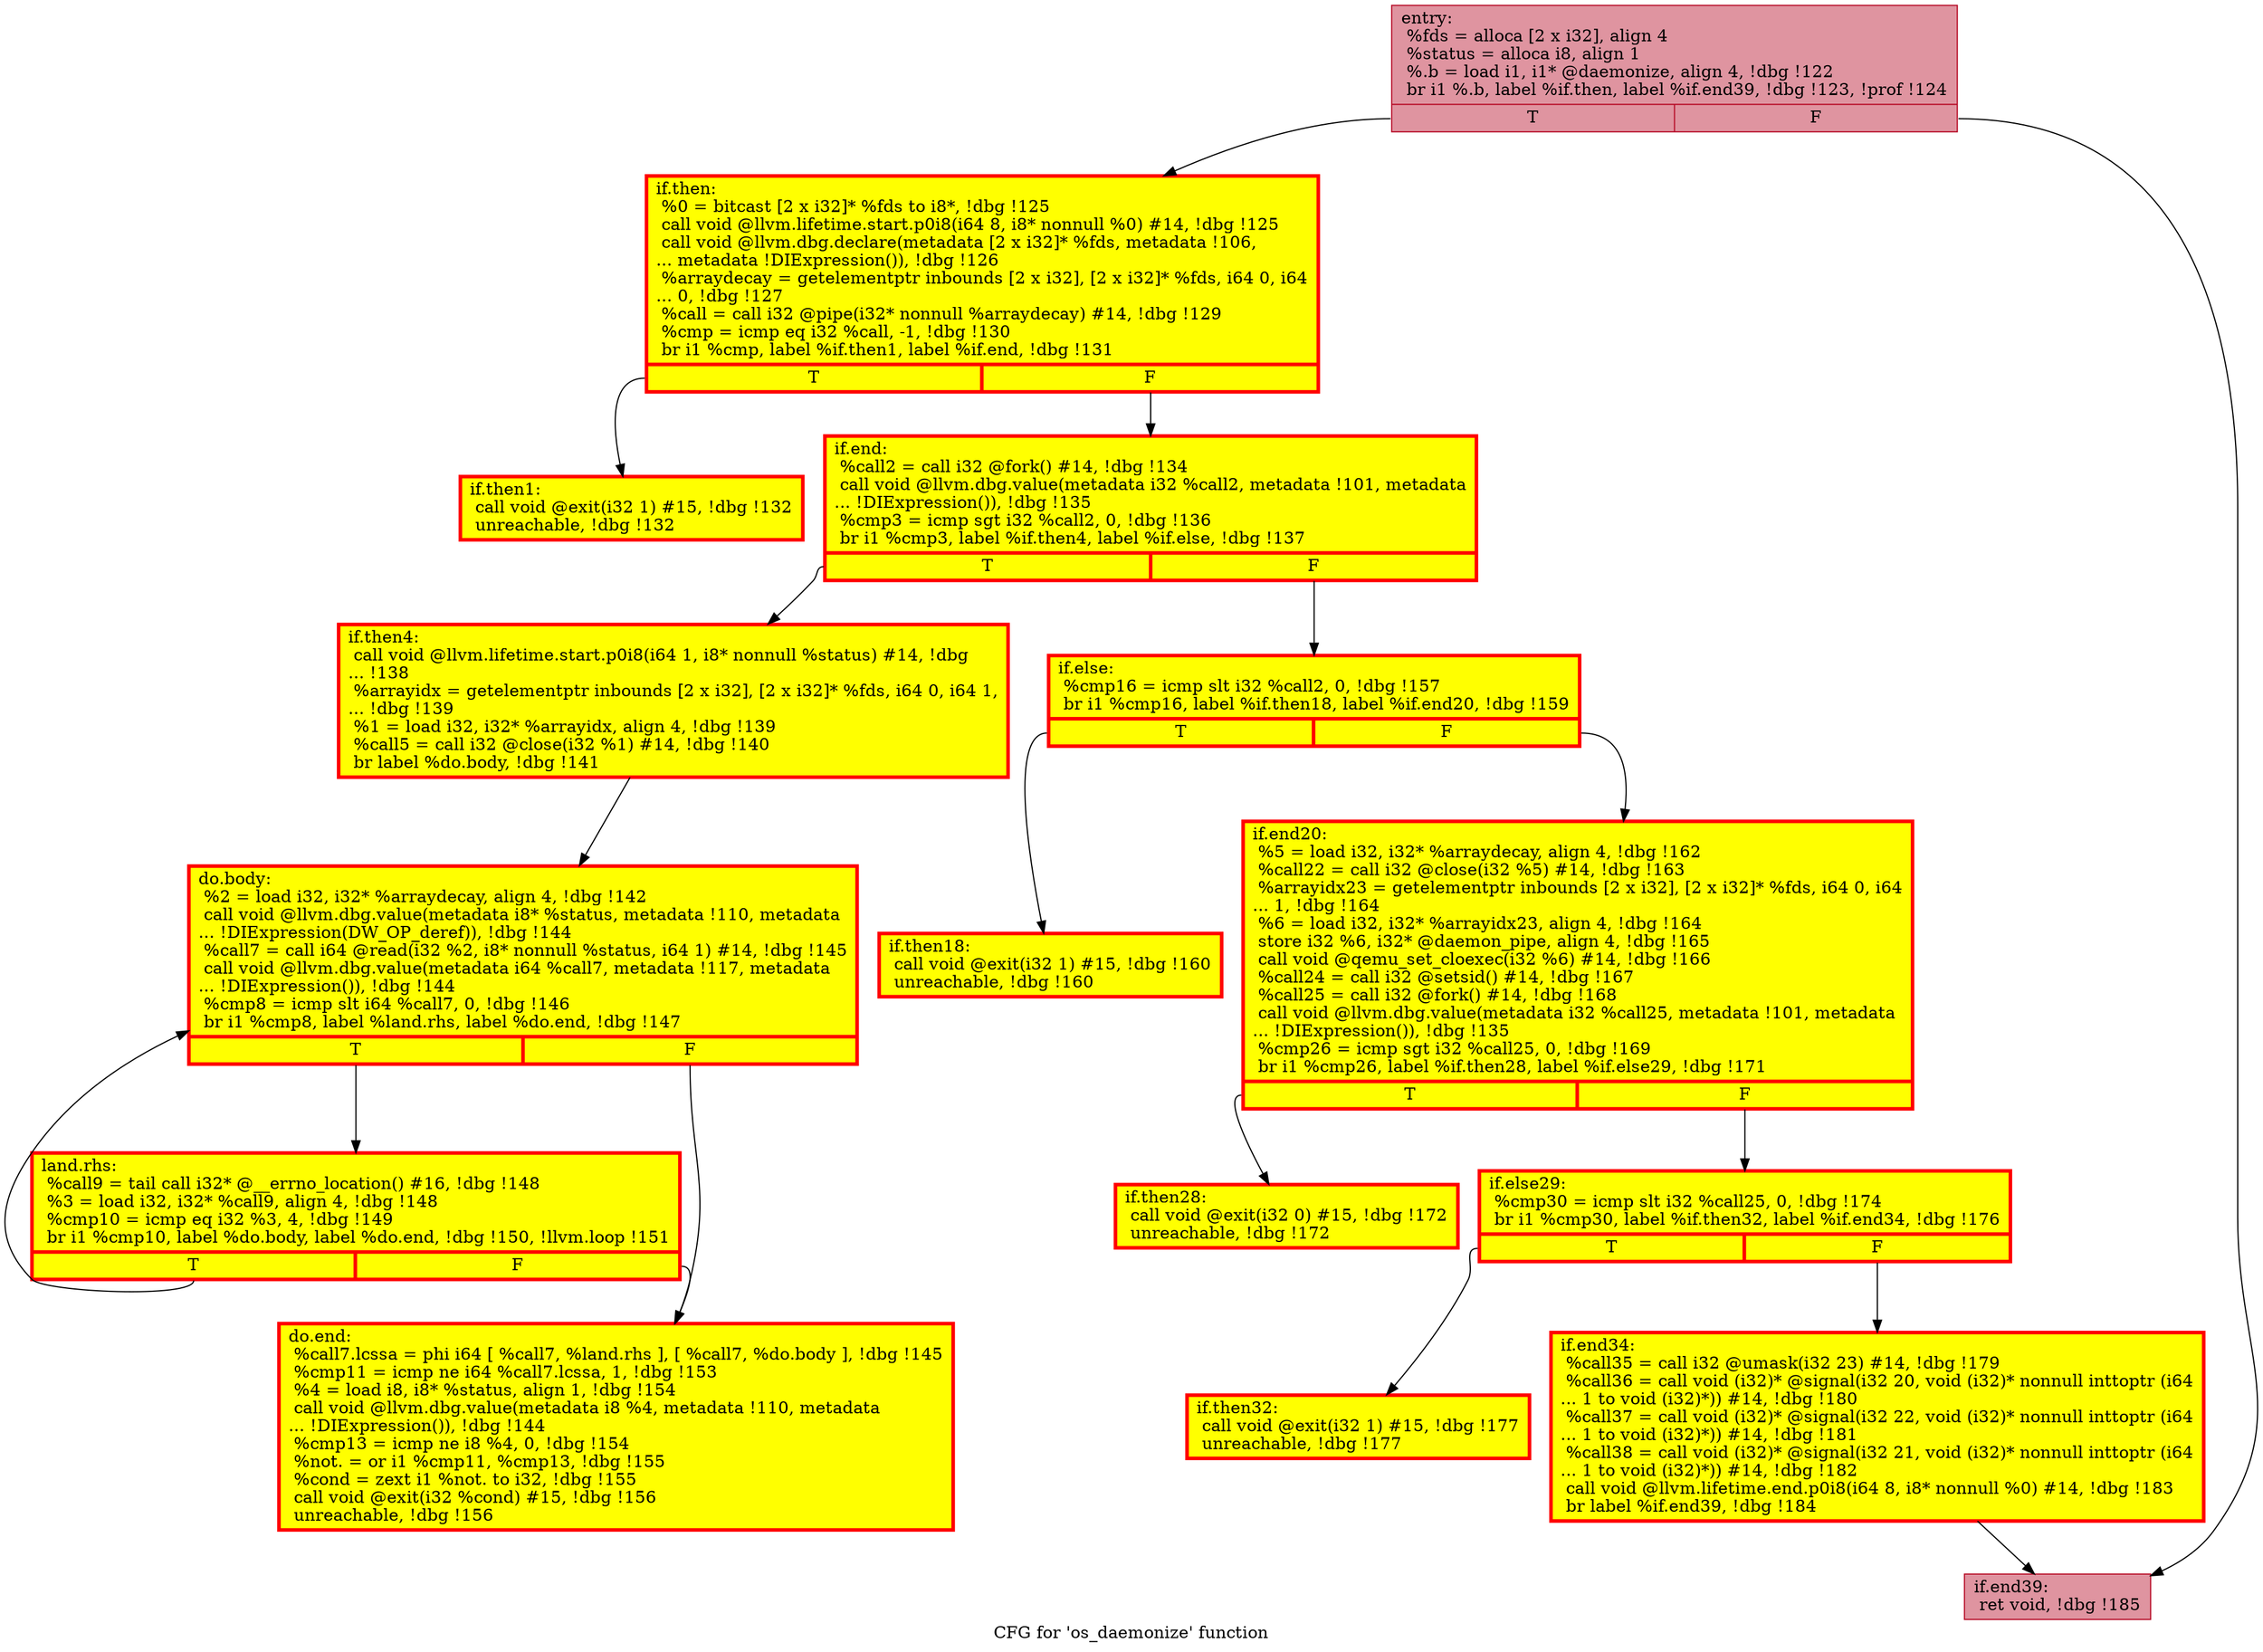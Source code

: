 digraph "CFG for 'os_daemonize' function" {
	label="CFG for 'os_daemonize' function";

	Node0x5560c3d49220 [shape=record,color="#b70d28ff", style=filled, fillcolor="#b70d2870",label="{entry:\l  %fds = alloca [2 x i32], align 4\l  %status = alloca i8, align 1\l  %.b = load i1, i1* @daemonize, align 4, !dbg !122\l  br i1 %.b, label %if.then, label %if.end39, !dbg !123, !prof !124\l|{<s0>T|<s1>F}}"];
	Node0x5560c3d49220:s0 -> Node0x5560c3d52f70;
	Node0x5560c3d49220:s1 -> Node0x5560c3d52fc0;
	Node0x5560c3d52f70 [shape=record,penwidth=3.0, style="filled", color="red", fillcolor="yellow",label="{if.then:                                          \l  %0 = bitcast [2 x i32]* %fds to i8*, !dbg !125\l  call void @llvm.lifetime.start.p0i8(i64 8, i8* nonnull %0) #14, !dbg !125\l  call void @llvm.dbg.declare(metadata [2 x i32]* %fds, metadata !106,\l... metadata !DIExpression()), !dbg !126\l  %arraydecay = getelementptr inbounds [2 x i32], [2 x i32]* %fds, i64 0, i64\l... 0, !dbg !127\l  %call = call i32 @pipe(i32* nonnull %arraydecay) #14, !dbg !129\l  %cmp = icmp eq i32 %call, -1, !dbg !130\l  br i1 %cmp, label %if.then1, label %if.end, !dbg !131\l|{<s0>T|<s1>F}}"];
	Node0x5560c3d52f70:s0 -> Node0x5560c3d51250;
	Node0x5560c3d52f70:s1 -> Node0x5560c3d512a0;
	Node0x5560c3d51250 [shape=record,penwidth=3.0, style="filled", color="red", fillcolor="yellow",label="{if.then1:                                         \l  call void @exit(i32 1) #15, !dbg !132\l  unreachable, !dbg !132\l}"];
	Node0x5560c3d512a0 [shape=record,penwidth=3.0, style="filled", color="red", fillcolor="yellow",label="{if.end:                                           \l  %call2 = call i32 @fork() #14, !dbg !134\l  call void @llvm.dbg.value(metadata i32 %call2, metadata !101, metadata\l... !DIExpression()), !dbg !135\l  %cmp3 = icmp sgt i32 %call2, 0, !dbg !136\l  br i1 %cmp3, label %if.then4, label %if.else, !dbg !137\l|{<s0>T|<s1>F}}"];
	Node0x5560c3d512a0:s0 -> Node0x5560c3d57c10;
	Node0x5560c3d512a0:s1 -> Node0x5560c3d57cb0;
	Node0x5560c3d57c10 [shape=record,penwidth=3.0, style="filled", color="red", fillcolor="yellow",label="{if.then4:                                         \l  call void @llvm.lifetime.start.p0i8(i64 1, i8* nonnull %status) #14, !dbg\l... !138\l  %arrayidx = getelementptr inbounds [2 x i32], [2 x i32]* %fds, i64 0, i64 1,\l... !dbg !139\l  %1 = load i32, i32* %arrayidx, align 4, !dbg !139\l  %call5 = call i32 @close(i32 %1) #14, !dbg !140\l  br label %do.body, !dbg !141\l}"];
	Node0x5560c3d57c10 -> Node0x5560c3d59240;
	Node0x5560c3d59240 [shape=record,penwidth=3.0, style="filled", color="red", fillcolor="yellow",label="{do.body:                                          \l  %2 = load i32, i32* %arraydecay, align 4, !dbg !142\l  call void @llvm.dbg.value(metadata i8* %status, metadata !110, metadata\l... !DIExpression(DW_OP_deref)), !dbg !144\l  %call7 = call i64 @read(i32 %2, i8* nonnull %status, i64 1) #14, !dbg !145\l  call void @llvm.dbg.value(metadata i64 %call7, metadata !117, metadata\l... !DIExpression()), !dbg !144\l  %cmp8 = icmp slt i64 %call7, 0, !dbg !146\l  br i1 %cmp8, label %land.rhs, label %do.end, !dbg !147\l|{<s0>T|<s1>F}}"];
	Node0x5560c3d59240:s0 -> Node0x5560c3d5a330;
	Node0x5560c3d59240:s1 -> Node0x5560c3d591a0;
	Node0x5560c3d5a330 [shape=record,penwidth=3.0, style="filled", color="red", fillcolor="yellow",label="{land.rhs:                                         \l  %call9 = tail call i32* @__errno_location() #16, !dbg !148\l  %3 = load i32, i32* %call9, align 4, !dbg !148\l  %cmp10 = icmp eq i32 %3, 4, !dbg !149\l  br i1 %cmp10, label %do.body, label %do.end, !dbg !150, !llvm.loop !151\l|{<s0>T|<s1>F}}"];
	Node0x5560c3d5a330:s0 -> Node0x5560c3d59240;
	Node0x5560c3d5a330:s1 -> Node0x5560c3d591a0;
	Node0x5560c3d591a0 [shape=record,penwidth=3.0, style="filled", color="red", fillcolor="yellow",label="{do.end:                                           \l  %call7.lcssa = phi i64 [ %call7, %land.rhs ], [ %call7, %do.body ], !dbg !145\l  %cmp11 = icmp ne i64 %call7.lcssa, 1, !dbg !153\l  %4 = load i8, i8* %status, align 1, !dbg !154\l  call void @llvm.dbg.value(metadata i8 %4, metadata !110, metadata\l... !DIExpression()), !dbg !144\l  %cmp13 = icmp ne i8 %4, 0, !dbg !154\l  %not. = or i1 %cmp11, %cmp13, !dbg !155\l  %cond = zext i1 %not. to i32, !dbg !155\l  call void @exit(i32 %cond) #15, !dbg !156\l  unreachable, !dbg !156\l}"];
	Node0x5560c3d57cb0 [shape=record,penwidth=3.0, style="filled", color="red", fillcolor="yellow",label="{if.else:                                          \l  %cmp16 = icmp slt i32 %call2, 0, !dbg !157\l  br i1 %cmp16, label %if.then18, label %if.end20, !dbg !159\l|{<s0>T|<s1>F}}"];
	Node0x5560c3d57cb0:s0 -> Node0x5560c3d5c020;
	Node0x5560c3d57cb0:s1 -> Node0x5560c3d57c60;
	Node0x5560c3d5c020 [shape=record,penwidth=3.0, style="filled", color="red", fillcolor="yellow",label="{if.then18:                                        \l  call void @exit(i32 1) #15, !dbg !160\l  unreachable, !dbg !160\l}"];
	Node0x5560c3d57c60 [shape=record,penwidth=3.0, style="filled", color="red", fillcolor="yellow",label="{if.end20:                                         \l  %5 = load i32, i32* %arraydecay, align 4, !dbg !162\l  %call22 = call i32 @close(i32 %5) #14, !dbg !163\l  %arrayidx23 = getelementptr inbounds [2 x i32], [2 x i32]* %fds, i64 0, i64\l... 1, !dbg !164\l  %6 = load i32, i32* %arrayidx23, align 4, !dbg !164\l  store i32 %6, i32* @daemon_pipe, align 4, !dbg !165\l  call void @qemu_set_cloexec(i32 %6) #14, !dbg !166\l  %call24 = call i32 @setsid() #14, !dbg !167\l  %call25 = call i32 @fork() #14, !dbg !168\l  call void @llvm.dbg.value(metadata i32 %call25, metadata !101, metadata\l... !DIExpression()), !dbg !135\l  %cmp26 = icmp sgt i32 %call25, 0, !dbg !169\l  br i1 %cmp26, label %if.then28, label %if.else29, !dbg !171\l|{<s0>T|<s1>F}}"];
	Node0x5560c3d57c60:s0 -> Node0x5560c3d5c6a0;
	Node0x5560c3d57c60:s1 -> Node0x5560c3bd0860;
	Node0x5560c3d5c6a0 [shape=record,penwidth=3.0, style="filled", color="red", fillcolor="yellow",label="{if.then28:                                        \l  call void @exit(i32 0) #15, !dbg !172\l  unreachable, !dbg !172\l}"];
	Node0x5560c3bd0860 [shape=record,penwidth=3.0, style="filled", color="red", fillcolor="yellow",label="{if.else29:                                        \l  %cmp30 = icmp slt i32 %call25, 0, !dbg !174\l  br i1 %cmp30, label %if.then32, label %if.end34, !dbg !176\l|{<s0>T|<s1>F}}"];
	Node0x5560c3bd0860:s0 -> Node0x5560c3bd0c00;
	Node0x5560c3bd0860:s1 -> Node0x5560c3bcf510;
	Node0x5560c3bd0c00 [shape=record,penwidth=3.0, style="filled", color="red", fillcolor="yellow",label="{if.then32:                                        \l  call void @exit(i32 1) #15, !dbg !177\l  unreachable, !dbg !177\l}"];
	Node0x5560c3bcf510 [shape=record,penwidth=3.0, style="filled", color="red", fillcolor="yellow",label="{if.end34:                                         \l  %call35 = call i32 @umask(i32 23) #14, !dbg !179\l  %call36 = call void (i32)* @signal(i32 20, void (i32)* nonnull inttoptr (i64\l... 1 to void (i32)*)) #14, !dbg !180\l  %call37 = call void (i32)* @signal(i32 22, void (i32)* nonnull inttoptr (i64\l... 1 to void (i32)*)) #14, !dbg !181\l  %call38 = call void (i32)* @signal(i32 21, void (i32)* nonnull inttoptr (i64\l... 1 to void (i32)*)) #14, !dbg !182\l  call void @llvm.lifetime.end.p0i8(i64 8, i8* nonnull %0) #14, !dbg !183\l  br label %if.end39, !dbg !184\l}"];
	Node0x5560c3bcf510 -> Node0x5560c3d52fc0;
	Node0x5560c3d52fc0 [shape=record,color="#b70d28ff", style=filled, fillcolor="#b70d2870",label="{if.end39:                                         \l  ret void, !dbg !185\l}"];
}
